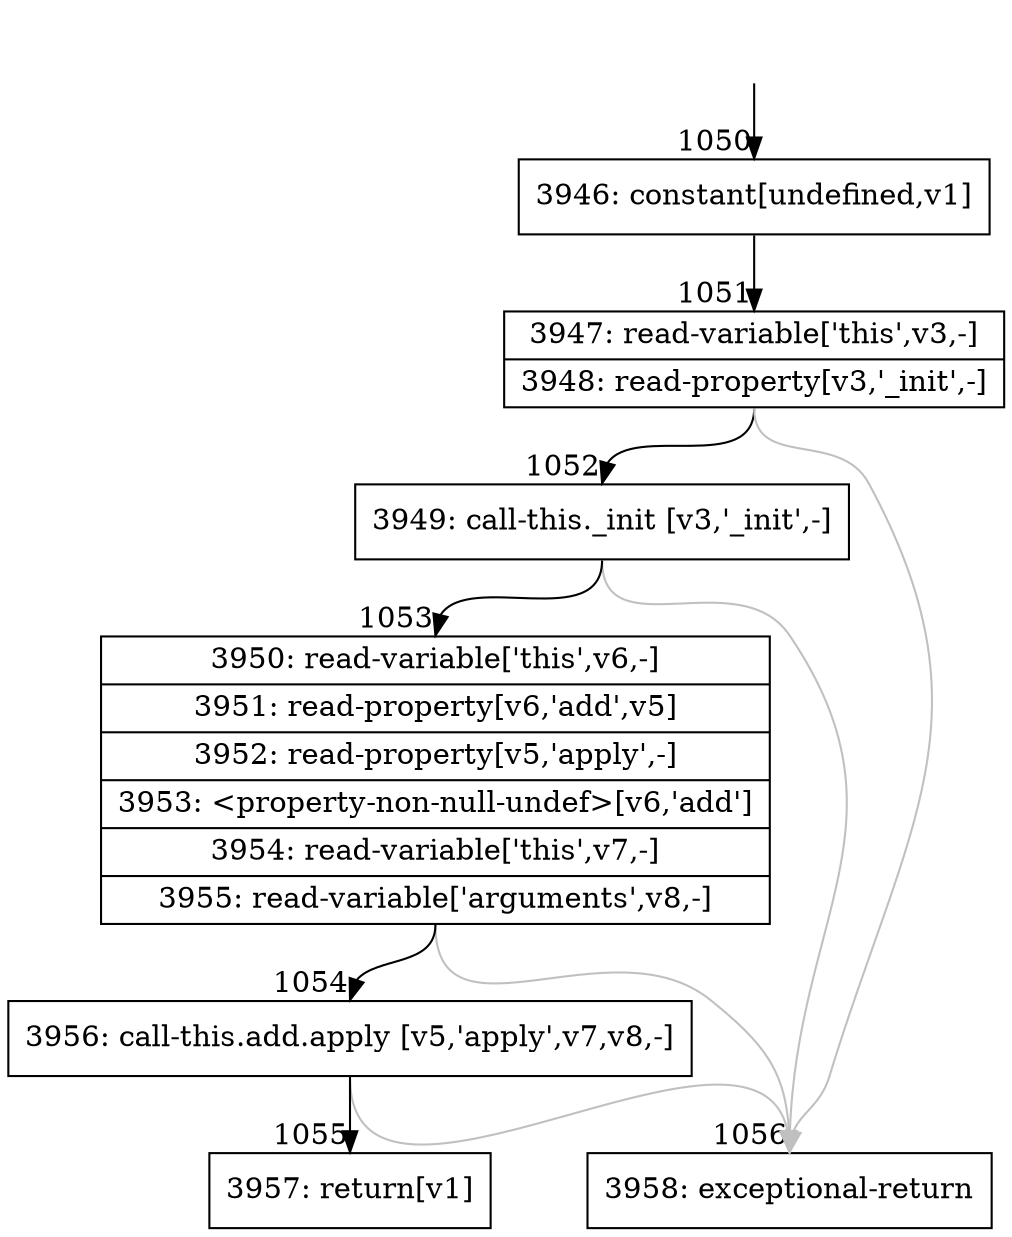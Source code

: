 digraph {
rankdir="TD"
BB_entry45[shape=none,label=""];
BB_entry45 -> BB1050 [tailport=s, headport=n, headlabel="    1050"]
BB1050 [shape=record label="{3946: constant[undefined,v1]}" ] 
BB1050 -> BB1051 [tailport=s, headport=n, headlabel="      1051"]
BB1051 [shape=record label="{3947: read-variable['this',v3,-]|3948: read-property[v3,'_init',-]}" ] 
BB1051 -> BB1052 [tailport=s, headport=n, headlabel="      1052"]
BB1051 -> BB1056 [tailport=s, headport=n, color=gray, headlabel="      1056"]
BB1052 [shape=record label="{3949: call-this._init [v3,'_init',-]}" ] 
BB1052 -> BB1053 [tailport=s, headport=n, headlabel="      1053"]
BB1052 -> BB1056 [tailport=s, headport=n, color=gray]
BB1053 [shape=record label="{3950: read-variable['this',v6,-]|3951: read-property[v6,'add',v5]|3952: read-property[v5,'apply',-]|3953: \<property-non-null-undef\>[v6,'add']|3954: read-variable['this',v7,-]|3955: read-variable['arguments',v8,-]}" ] 
BB1053 -> BB1054 [tailport=s, headport=n, headlabel="      1054"]
BB1053 -> BB1056 [tailport=s, headport=n, color=gray]
BB1054 [shape=record label="{3956: call-this.add.apply [v5,'apply',v7,v8,-]}" ] 
BB1054 -> BB1055 [tailport=s, headport=n, headlabel="      1055"]
BB1054 -> BB1056 [tailport=s, headport=n, color=gray]
BB1055 [shape=record label="{3957: return[v1]}" ] 
BB1056 [shape=record label="{3958: exceptional-return}" ] 
}
